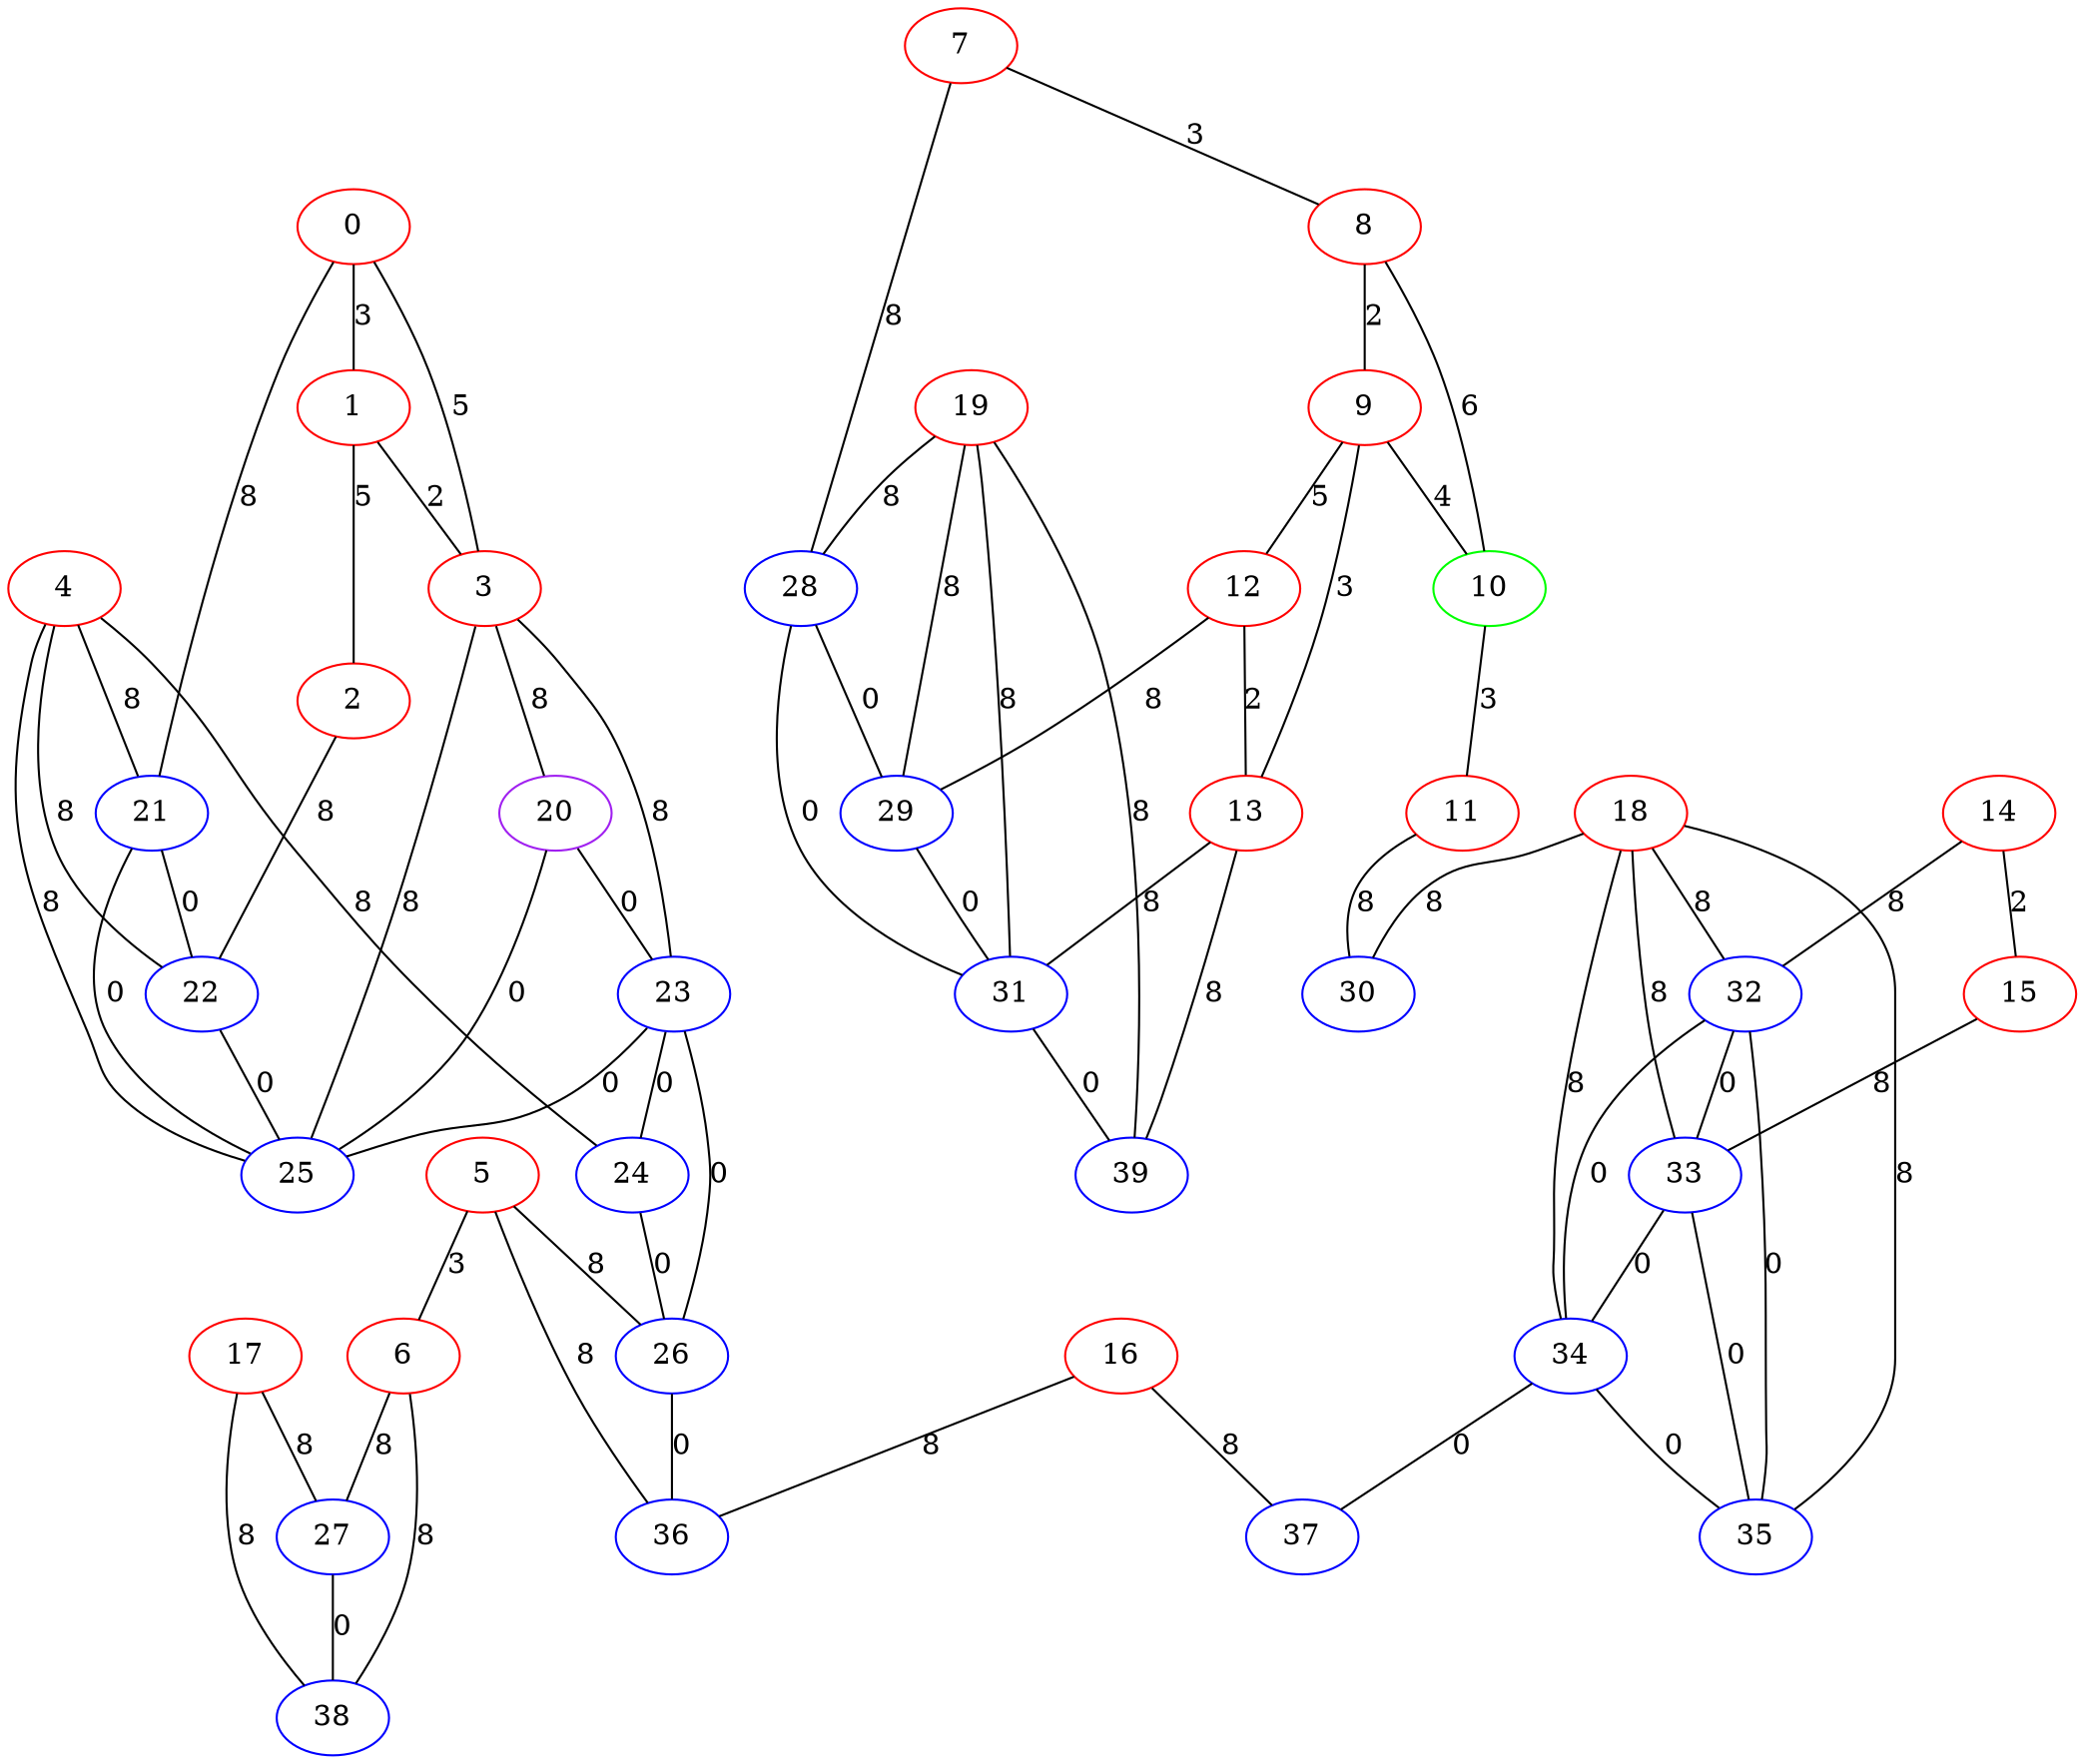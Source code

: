 graph "" {
0 [color=red, weight=1];
1 [color=red, weight=1];
2 [color=red, weight=1];
3 [color=red, weight=1];
4 [color=red, weight=1];
5 [color=red, weight=1];
6 [color=red, weight=1];
7 [color=red, weight=1];
8 [color=red, weight=1];
9 [color=red, weight=1];
10 [color=green, weight=2];
11 [color=red, weight=1];
12 [color=red, weight=1];
13 [color=red, weight=1];
14 [color=red, weight=1];
15 [color=red, weight=1];
16 [color=red, weight=1];
17 [color=red, weight=1];
18 [color=red, weight=1];
19 [color=red, weight=1];
20 [color=purple, weight=4];
21 [color=blue, weight=3];
22 [color=blue, weight=3];
23 [color=blue, weight=3];
24 [color=blue, weight=3];
25 [color=blue, weight=3];
26 [color=blue, weight=3];
27 [color=blue, weight=3];
28 [color=blue, weight=3];
29 [color=blue, weight=3];
30 [color=blue, weight=3];
31 [color=blue, weight=3];
32 [color=blue, weight=3];
33 [color=blue, weight=3];
34 [color=blue, weight=3];
35 [color=blue, weight=3];
36 [color=blue, weight=3];
37 [color=blue, weight=3];
38 [color=blue, weight=3];
39 [color=blue, weight=3];
0 -- 1  [key=0, label=3];
0 -- 3  [key=0, label=5];
0 -- 21  [key=0, label=8];
1 -- 2  [key=0, label=5];
1 -- 3  [key=0, label=2];
2 -- 22  [key=0, label=8];
3 -- 20  [key=0, label=8];
3 -- 25  [key=0, label=8];
3 -- 23  [key=0, label=8];
4 -- 24  [key=0, label=8];
4 -- 25  [key=0, label=8];
4 -- 21  [key=0, label=8];
4 -- 22  [key=0, label=8];
5 -- 26  [key=0, label=8];
5 -- 36  [key=0, label=8];
5 -- 6  [key=0, label=3];
6 -- 27  [key=0, label=8];
6 -- 38  [key=0, label=8];
7 -- 8  [key=0, label=3];
7 -- 28  [key=0, label=8];
8 -- 9  [key=0, label=2];
8 -- 10  [key=0, label=6];
9 -- 10  [key=0, label=4];
9 -- 12  [key=0, label=5];
9 -- 13  [key=0, label=3];
10 -- 11  [key=0, label=3];
11 -- 30  [key=0, label=8];
12 -- 13  [key=0, label=2];
12 -- 29  [key=0, label=8];
13 -- 39  [key=0, label=8];
13 -- 31  [key=0, label=8];
14 -- 32  [key=0, label=8];
14 -- 15  [key=0, label=2];
15 -- 33  [key=0, label=8];
16 -- 36  [key=0, label=8];
16 -- 37  [key=0, label=8];
17 -- 27  [key=0, label=8];
17 -- 38  [key=0, label=8];
18 -- 32  [key=0, label=8];
18 -- 33  [key=0, label=8];
18 -- 34  [key=0, label=8];
18 -- 35  [key=0, label=8];
18 -- 30  [key=0, label=8];
19 -- 39  [key=0, label=8];
19 -- 28  [key=0, label=8];
19 -- 29  [key=0, label=8];
19 -- 31  [key=0, label=8];
20 -- 25  [key=0, label=0];
20 -- 23  [key=0, label=0];
21 -- 25  [key=0, label=0];
21 -- 22  [key=0, label=0];
22 -- 25  [key=0, label=0];
23 -- 24  [key=0, label=0];
23 -- 25  [key=0, label=0];
23 -- 26  [key=0, label=0];
24 -- 26  [key=0, label=0];
26 -- 36  [key=0, label=0];
27 -- 38  [key=0, label=0];
28 -- 29  [key=0, label=0];
28 -- 31  [key=0, label=0];
29 -- 31  [key=0, label=0];
31 -- 39  [key=0, label=0];
32 -- 33  [key=0, label=0];
32 -- 34  [key=0, label=0];
32 -- 35  [key=0, label=0];
33 -- 34  [key=0, label=0];
33 -- 35  [key=0, label=0];
34 -- 35  [key=0, label=0];
34 -- 37  [key=0, label=0];
}
